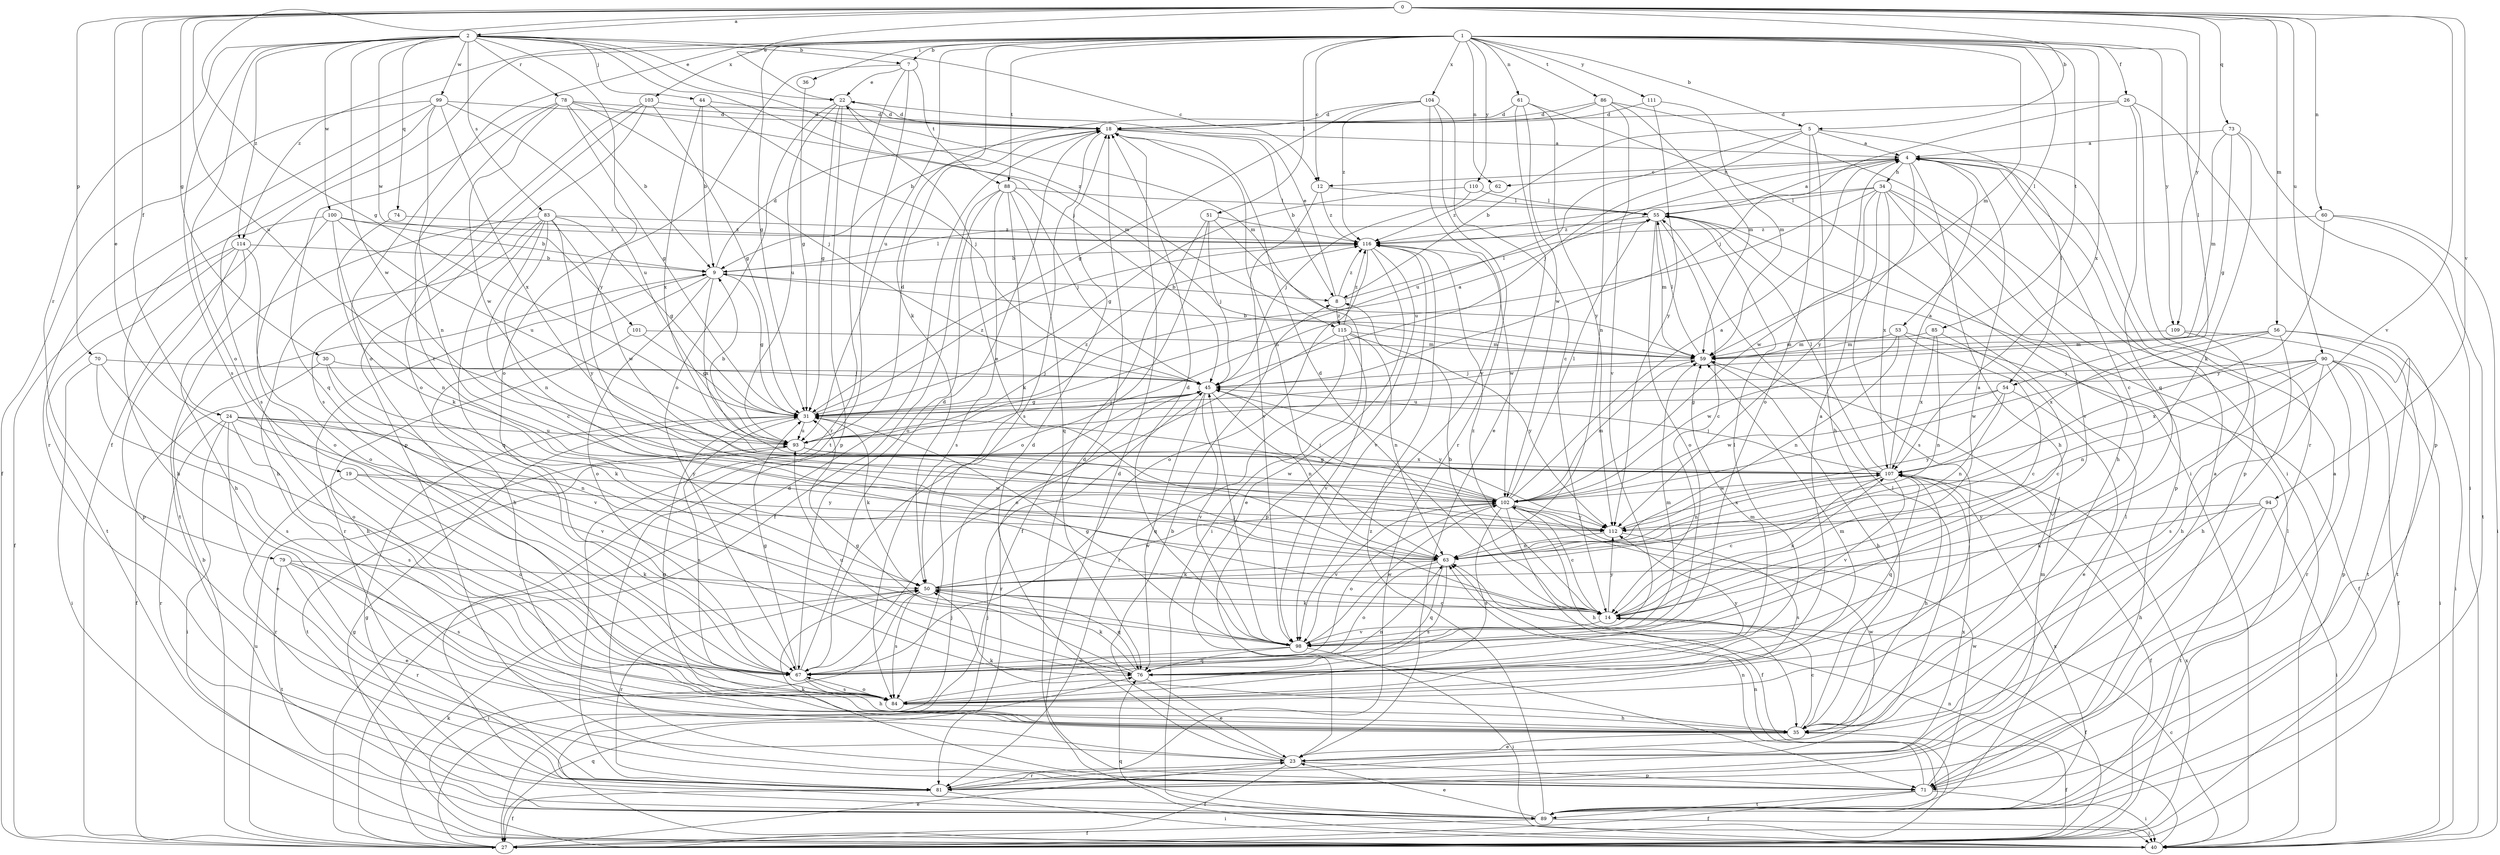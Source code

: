 strict digraph  {
0;
1;
2;
4;
5;
7;
8;
9;
12;
14;
18;
19;
22;
23;
24;
26;
27;
30;
31;
34;
35;
36;
40;
44;
45;
50;
51;
53;
54;
55;
56;
59;
60;
61;
62;
63;
67;
70;
71;
73;
74;
76;
78;
79;
81;
83;
84;
85;
86;
88;
89;
90;
93;
94;
98;
99;
100;
101;
102;
103;
104;
107;
109;
110;
111;
112;
114;
115;
116;
0 -> 2  [label=a];
0 -> 5  [label=b];
0 -> 19  [label=e];
0 -> 22  [label=e];
0 -> 24  [label=f];
0 -> 30  [label=g];
0 -> 31  [label=g];
0 -> 56  [label=m];
0 -> 60  [label=n];
0 -> 70  [label=p];
0 -> 73  [label=q];
0 -> 90  [label=u];
0 -> 93  [label=u];
0 -> 94  [label=v];
0 -> 98  [label=v];
0 -> 109  [label=y];
1 -> 5  [label=b];
1 -> 7  [label=b];
1 -> 12  [label=c];
1 -> 26  [label=f];
1 -> 27  [label=f];
1 -> 31  [label=g];
1 -> 36  [label=i];
1 -> 50  [label=k];
1 -> 51  [label=l];
1 -> 53  [label=l];
1 -> 54  [label=l];
1 -> 59  [label=m];
1 -> 61  [label=n];
1 -> 62  [label=n];
1 -> 67  [label=o];
1 -> 85  [label=t];
1 -> 86  [label=t];
1 -> 88  [label=t];
1 -> 93  [label=u];
1 -> 103  [label=x];
1 -> 104  [label=x];
1 -> 107  [label=x];
1 -> 109  [label=y];
1 -> 110  [label=y];
1 -> 111  [label=y];
1 -> 114  [label=z];
2 -> 7  [label=b];
2 -> 12  [label=c];
2 -> 22  [label=e];
2 -> 44  [label=j];
2 -> 45  [label=j];
2 -> 67  [label=o];
2 -> 74  [label=q];
2 -> 78  [label=r];
2 -> 79  [label=r];
2 -> 83  [label=s];
2 -> 84  [label=s];
2 -> 99  [label=w];
2 -> 100  [label=w];
2 -> 101  [label=w];
2 -> 102  [label=w];
2 -> 112  [label=y];
2 -> 114  [label=z];
2 -> 115  [label=z];
4 -> 12  [label=c];
4 -> 14  [label=c];
4 -> 34  [label=h];
4 -> 35  [label=h];
4 -> 62  [label=n];
4 -> 71  [label=p];
4 -> 112  [label=y];
5 -> 4  [label=a];
5 -> 8  [label=b];
5 -> 35  [label=h];
5 -> 45  [label=j];
5 -> 54  [label=l];
5 -> 67  [label=o];
5 -> 93  [label=u];
7 -> 22  [label=e];
7 -> 67  [label=o];
7 -> 81  [label=r];
7 -> 88  [label=t];
7 -> 89  [label=t];
8 -> 22  [label=e];
8 -> 55  [label=l];
8 -> 115  [label=z];
8 -> 116  [label=z];
9 -> 8  [label=b];
9 -> 18  [label=d];
9 -> 31  [label=g];
9 -> 35  [label=h];
9 -> 55  [label=l];
9 -> 67  [label=o];
9 -> 81  [label=r];
9 -> 107  [label=x];
12 -> 55  [label=l];
12 -> 98  [label=v];
12 -> 116  [label=z];
14 -> 4  [label=a];
14 -> 8  [label=b];
14 -> 18  [label=d];
14 -> 22  [label=e];
14 -> 27  [label=f];
14 -> 50  [label=k];
14 -> 98  [label=v];
14 -> 107  [label=x];
14 -> 112  [label=y];
14 -> 116  [label=z];
18 -> 4  [label=a];
18 -> 8  [label=b];
18 -> 63  [label=n];
18 -> 84  [label=s];
19 -> 67  [label=o];
19 -> 81  [label=r];
19 -> 102  [label=w];
19 -> 112  [label=y];
22 -> 18  [label=d];
22 -> 31  [label=g];
22 -> 59  [label=m];
22 -> 67  [label=o];
22 -> 71  [label=p];
22 -> 93  [label=u];
23 -> 8  [label=b];
23 -> 18  [label=d];
23 -> 27  [label=f];
23 -> 55  [label=l];
23 -> 71  [label=p];
23 -> 81  [label=r];
23 -> 102  [label=w];
24 -> 23  [label=e];
24 -> 40  [label=i];
24 -> 63  [label=n];
24 -> 81  [label=r];
24 -> 84  [label=s];
24 -> 93  [label=u];
24 -> 98  [label=v];
24 -> 112  [label=y];
26 -> 18  [label=d];
26 -> 45  [label=j];
26 -> 71  [label=p];
26 -> 76  [label=q];
26 -> 81  [label=r];
27 -> 9  [label=b];
27 -> 18  [label=d];
27 -> 23  [label=e];
27 -> 45  [label=j];
27 -> 50  [label=k];
27 -> 55  [label=l];
27 -> 76  [label=q];
27 -> 93  [label=u];
27 -> 107  [label=x];
30 -> 27  [label=f];
30 -> 45  [label=j];
30 -> 50  [label=k];
30 -> 98  [label=v];
31 -> 4  [label=a];
31 -> 45  [label=j];
31 -> 50  [label=k];
31 -> 84  [label=s];
31 -> 93  [label=u];
31 -> 116  [label=z];
34 -> 35  [label=h];
34 -> 55  [label=l];
34 -> 71  [label=p];
34 -> 84  [label=s];
34 -> 93  [label=u];
34 -> 98  [label=v];
34 -> 102  [label=w];
34 -> 107  [label=x];
34 -> 116  [label=z];
35 -> 14  [label=c];
35 -> 23  [label=e];
35 -> 27  [label=f];
35 -> 31  [label=g];
35 -> 50  [label=k];
36 -> 31  [label=g];
40 -> 14  [label=c];
40 -> 31  [label=g];
40 -> 45  [label=j];
40 -> 63  [label=n];
40 -> 76  [label=q];
44 -> 9  [label=b];
44 -> 18  [label=d];
44 -> 45  [label=j];
44 -> 107  [label=x];
45 -> 31  [label=g];
45 -> 63  [label=n];
45 -> 76  [label=q];
45 -> 81  [label=r];
45 -> 98  [label=v];
45 -> 112  [label=y];
50 -> 14  [label=c];
50 -> 40  [label=i];
50 -> 76  [label=q];
50 -> 81  [label=r];
50 -> 84  [label=s];
50 -> 102  [label=w];
51 -> 27  [label=f];
51 -> 40  [label=i];
51 -> 45  [label=j];
51 -> 67  [label=o];
51 -> 116  [label=z];
53 -> 14  [label=c];
53 -> 27  [label=f];
53 -> 59  [label=m];
53 -> 63  [label=n];
53 -> 102  [label=w];
54 -> 23  [label=e];
54 -> 31  [label=g];
54 -> 63  [label=n];
54 -> 102  [label=w];
54 -> 112  [label=y];
55 -> 4  [label=a];
55 -> 14  [label=c];
55 -> 59  [label=m];
55 -> 67  [label=o];
55 -> 116  [label=z];
56 -> 35  [label=h];
56 -> 40  [label=i];
56 -> 59  [label=m];
56 -> 89  [label=t];
56 -> 102  [label=w];
56 -> 107  [label=x];
59 -> 9  [label=b];
59 -> 35  [label=h];
59 -> 45  [label=j];
59 -> 55  [label=l];
60 -> 40  [label=i];
60 -> 89  [label=t];
60 -> 112  [label=y];
60 -> 116  [label=z];
61 -> 18  [label=d];
61 -> 23  [label=e];
61 -> 40  [label=i];
61 -> 102  [label=w];
61 -> 112  [label=y];
62 -> 116  [label=z];
63 -> 50  [label=k];
63 -> 67  [label=o];
63 -> 76  [label=q];
63 -> 84  [label=s];
67 -> 18  [label=d];
67 -> 31  [label=g];
67 -> 35  [label=h];
67 -> 84  [label=s];
70 -> 40  [label=i];
70 -> 45  [label=j];
70 -> 67  [label=o];
70 -> 84  [label=s];
71 -> 4  [label=a];
71 -> 18  [label=d];
71 -> 27  [label=f];
71 -> 40  [label=i];
71 -> 50  [label=k];
71 -> 63  [label=n];
71 -> 89  [label=t];
71 -> 102  [label=w];
73 -> 4  [label=a];
73 -> 31  [label=g];
73 -> 40  [label=i];
73 -> 50  [label=k];
73 -> 59  [label=m];
74 -> 50  [label=k];
74 -> 116  [label=z];
76 -> 4  [label=a];
76 -> 23  [label=e];
76 -> 31  [label=g];
76 -> 50  [label=k];
76 -> 55  [label=l];
76 -> 59  [label=m];
76 -> 93  [label=u];
76 -> 112  [label=y];
78 -> 9  [label=b];
78 -> 14  [label=c];
78 -> 18  [label=d];
78 -> 31  [label=g];
78 -> 45  [label=j];
78 -> 59  [label=m];
78 -> 76  [label=q];
78 -> 102  [label=w];
79 -> 23  [label=e];
79 -> 50  [label=k];
79 -> 81  [label=r];
79 -> 84  [label=s];
79 -> 89  [label=t];
81 -> 4  [label=a];
81 -> 27  [label=f];
81 -> 40  [label=i];
81 -> 59  [label=m];
81 -> 107  [label=x];
83 -> 14  [label=c];
83 -> 31  [label=g];
83 -> 35  [label=h];
83 -> 63  [label=n];
83 -> 76  [label=q];
83 -> 89  [label=t];
83 -> 102  [label=w];
83 -> 112  [label=y];
83 -> 116  [label=z];
84 -> 35  [label=h];
84 -> 59  [label=m];
84 -> 63  [label=n];
84 -> 67  [label=o];
85 -> 14  [label=c];
85 -> 59  [label=m];
85 -> 63  [label=n];
85 -> 107  [label=x];
86 -> 9  [label=b];
86 -> 18  [label=d];
86 -> 40  [label=i];
86 -> 59  [label=m];
86 -> 63  [label=n];
86 -> 98  [label=v];
88 -> 27  [label=f];
88 -> 45  [label=j];
88 -> 50  [label=k];
88 -> 55  [label=l];
88 -> 67  [label=o];
88 -> 76  [label=q];
88 -> 84  [label=s];
89 -> 18  [label=d];
89 -> 23  [label=e];
89 -> 27  [label=f];
89 -> 31  [label=g];
89 -> 40  [label=i];
89 -> 55  [label=l];
89 -> 63  [label=n];
89 -> 107  [label=x];
89 -> 116  [label=z];
90 -> 27  [label=f];
90 -> 40  [label=i];
90 -> 45  [label=j];
90 -> 63  [label=n];
90 -> 71  [label=p];
90 -> 81  [label=r];
90 -> 84  [label=s];
90 -> 93  [label=u];
90 -> 107  [label=x];
93 -> 9  [label=b];
93 -> 18  [label=d];
93 -> 89  [label=t];
93 -> 102  [label=w];
93 -> 107  [label=x];
93 -> 116  [label=z];
94 -> 35  [label=h];
94 -> 40  [label=i];
94 -> 50  [label=k];
94 -> 89  [label=t];
94 -> 112  [label=y];
98 -> 18  [label=d];
98 -> 31  [label=g];
98 -> 40  [label=i];
98 -> 45  [label=j];
98 -> 59  [label=m];
98 -> 67  [label=o];
98 -> 76  [label=q];
98 -> 102  [label=w];
99 -> 18  [label=d];
99 -> 27  [label=f];
99 -> 63  [label=n];
99 -> 81  [label=r];
99 -> 84  [label=s];
99 -> 93  [label=u];
99 -> 107  [label=x];
100 -> 9  [label=b];
100 -> 35  [label=h];
100 -> 63  [label=n];
100 -> 67  [label=o];
100 -> 93  [label=u];
100 -> 116  [label=z];
101 -> 31  [label=g];
101 -> 35  [label=h];
101 -> 59  [label=m];
102 -> 4  [label=a];
102 -> 14  [label=c];
102 -> 27  [label=f];
102 -> 31  [label=g];
102 -> 35  [label=h];
102 -> 45  [label=j];
102 -> 55  [label=l];
102 -> 59  [label=m];
102 -> 67  [label=o];
102 -> 84  [label=s];
102 -> 98  [label=v];
102 -> 112  [label=y];
103 -> 18  [label=d];
103 -> 31  [label=g];
103 -> 67  [label=o];
103 -> 71  [label=p];
103 -> 84  [label=s];
104 -> 14  [label=c];
104 -> 18  [label=d];
104 -> 31  [label=g];
104 -> 81  [label=r];
104 -> 98  [label=v];
104 -> 116  [label=z];
107 -> 4  [label=a];
107 -> 14  [label=c];
107 -> 27  [label=f];
107 -> 35  [label=h];
107 -> 45  [label=j];
107 -> 55  [label=l];
107 -> 63  [label=n];
107 -> 76  [label=q];
107 -> 98  [label=v];
107 -> 102  [label=w];
109 -> 35  [label=h];
109 -> 59  [label=m];
109 -> 89  [label=t];
110 -> 31  [label=g];
110 -> 45  [label=j];
110 -> 55  [label=l];
111 -> 18  [label=d];
111 -> 59  [label=m];
111 -> 112  [label=y];
112 -> 63  [label=n];
112 -> 84  [label=s];
112 -> 107  [label=x];
114 -> 9  [label=b];
114 -> 27  [label=f];
114 -> 35  [label=h];
114 -> 67  [label=o];
114 -> 71  [label=p];
114 -> 89  [label=t];
115 -> 59  [label=m];
115 -> 63  [label=n];
115 -> 67  [label=o];
115 -> 81  [label=r];
115 -> 98  [label=v];
115 -> 112  [label=y];
115 -> 116  [label=z];
116 -> 9  [label=b];
116 -> 23  [label=e];
116 -> 67  [label=o];
116 -> 71  [label=p];
116 -> 98  [label=v];
116 -> 102  [label=w];
}
